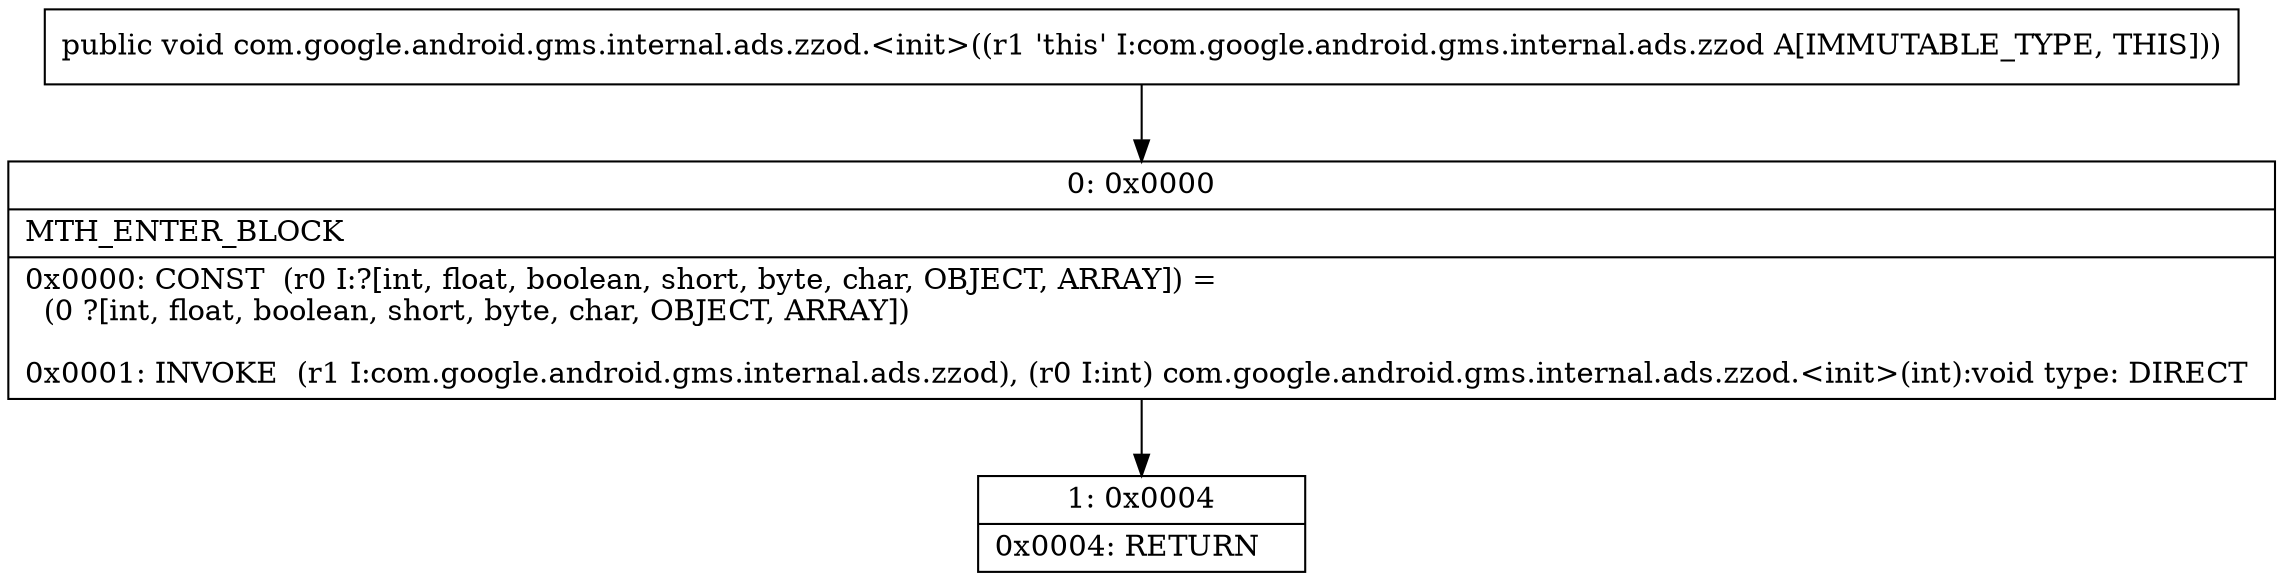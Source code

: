digraph "CFG forcom.google.android.gms.internal.ads.zzod.\<init\>()V" {
Node_0 [shape=record,label="{0\:\ 0x0000|MTH_ENTER_BLOCK\l|0x0000: CONST  (r0 I:?[int, float, boolean, short, byte, char, OBJECT, ARRAY]) = \l  (0 ?[int, float, boolean, short, byte, char, OBJECT, ARRAY])\l \l0x0001: INVOKE  (r1 I:com.google.android.gms.internal.ads.zzod), (r0 I:int) com.google.android.gms.internal.ads.zzod.\<init\>(int):void type: DIRECT \l}"];
Node_1 [shape=record,label="{1\:\ 0x0004|0x0004: RETURN   \l}"];
MethodNode[shape=record,label="{public void com.google.android.gms.internal.ads.zzod.\<init\>((r1 'this' I:com.google.android.gms.internal.ads.zzod A[IMMUTABLE_TYPE, THIS])) }"];
MethodNode -> Node_0;
Node_0 -> Node_1;
}

